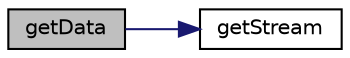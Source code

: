 digraph "getData"
{
  edge [fontname="Helvetica",fontsize="10",labelfontname="Helvetica",labelfontsize="10"];
  node [fontname="Helvetica",fontsize="10",shape=record];
  rankdir="LR";
  Node16 [label="getData",height=0.2,width=0.4,color="black", fillcolor="grey75", style="filled", fontcolor="black"];
  Node16 -> Node17 [color="midnightblue",fontsize="10",style="solid",fontname="Helvetica"];
  Node17 [label="getStream",height=0.2,width=0.4,color="black", fillcolor="white", style="filled",URL="$class_p_h_p_excel___shared___o_l_e.html#aa6d18a0d5b2f71d5ffab436daa7eedad"];
}
